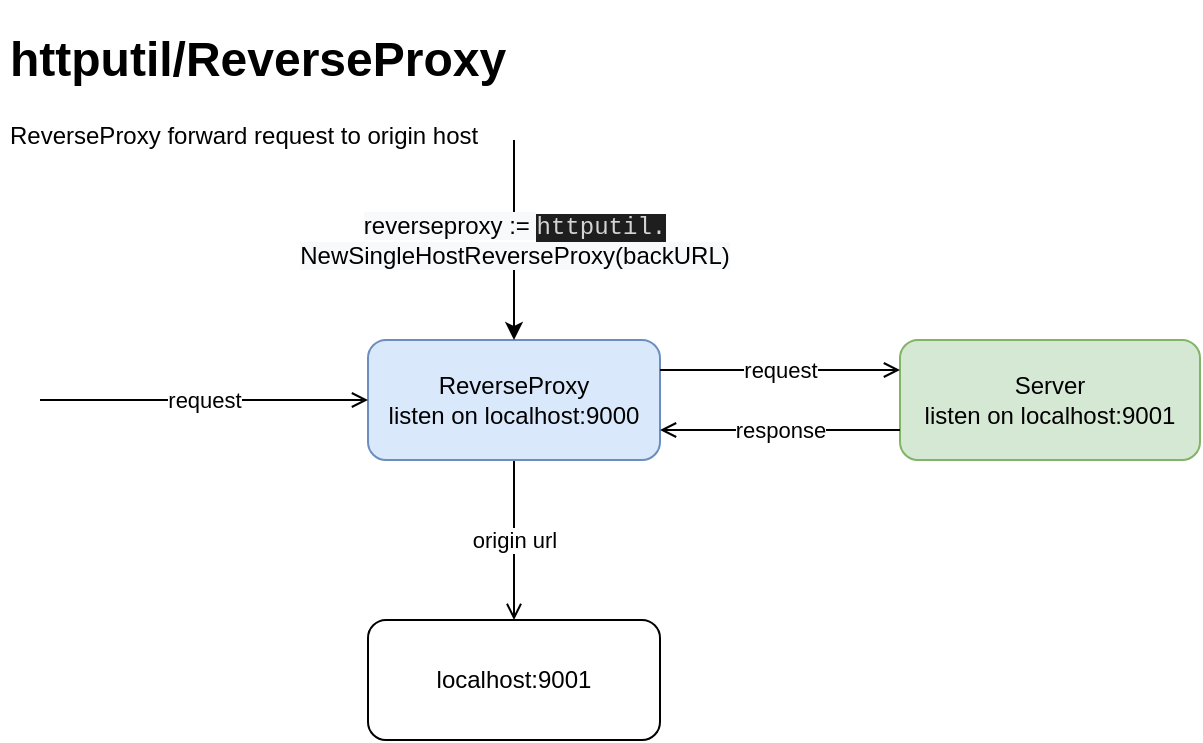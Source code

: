 <mxfile version="12.7.9" type="github">
  <diagram id="JH2WmtWK9mQz59F3xrbH" name="第 1 页">
    <mxGraphModel dx="946" dy="591" grid="1" gridSize="10" guides="1" tooltips="1" connect="1" arrows="1" fold="1" page="1" pageScale="1" pageWidth="827" pageHeight="1169" math="0" shadow="0">
      <root>
        <mxCell id="0" />
        <mxCell id="1" parent="0" />
        <mxCell id="q1jjnuo798_5Nm3vddkO-12" value="origin url" style="edgeStyle=orthogonalEdgeStyle;rounded=0;orthogonalLoop=1;jettySize=auto;html=1;startArrow=none;startFill=0;endArrow=open;endFill=0;" edge="1" parent="1" source="q1jjnuo798_5Nm3vddkO-1" target="q1jjnuo798_5Nm3vddkO-11">
          <mxGeometry relative="1" as="geometry" />
        </mxCell>
        <mxCell id="q1jjnuo798_5Nm3vddkO-1" value="ReverseProxy&lt;br&gt;listen on localhost:9000" style="rounded=1;whiteSpace=wrap;html=1;fillColor=#dae8fc;strokeColor=#6c8ebf;" vertex="1" parent="1">
          <mxGeometry x="244" y="210" width="146" height="60" as="geometry" />
        </mxCell>
        <mxCell id="q1jjnuo798_5Nm3vddkO-11" value="localhost:9001" style="rounded=1;whiteSpace=wrap;html=1;" vertex="1" parent="1">
          <mxGeometry x="244" y="350" width="146" height="60" as="geometry" />
        </mxCell>
        <mxCell id="q1jjnuo798_5Nm3vddkO-2" value="request" style="endArrow=open;html=1;endFill=0;" edge="1" parent="1">
          <mxGeometry width="50" height="50" relative="1" as="geometry">
            <mxPoint x="80" y="240" as="sourcePoint" />
            <mxPoint x="244" y="240" as="targetPoint" />
          </mxGeometry>
        </mxCell>
        <mxCell id="q1jjnuo798_5Nm3vddkO-3" value="Server&lt;br&gt;listen on localhost:9001" style="rounded=1;whiteSpace=wrap;html=1;fillColor=#d5e8d4;strokeColor=#82b366;" vertex="1" parent="1">
          <mxGeometry x="510" y="210" width="150" height="60" as="geometry" />
        </mxCell>
        <mxCell id="q1jjnuo798_5Nm3vddkO-5" value="request" style="endArrow=open;startArrow=none;html=1;entryX=0;entryY=0.25;entryDx=0;entryDy=0;exitX=1;exitY=0.25;exitDx=0;exitDy=0;startFill=0;endFill=0;" edge="1" parent="1" source="q1jjnuo798_5Nm3vddkO-1" target="q1jjnuo798_5Nm3vddkO-3">
          <mxGeometry width="50" height="50" relative="1" as="geometry">
            <mxPoint x="360" y="270" as="sourcePoint" />
            <mxPoint x="410" y="220" as="targetPoint" />
          </mxGeometry>
        </mxCell>
        <mxCell id="q1jjnuo798_5Nm3vddkO-7" value="response" style="endArrow=open;startArrow=none;html=1;entryX=1;entryY=0.75;entryDx=0;entryDy=0;startFill=0;endFill=0;exitX=0;exitY=0.75;exitDx=0;exitDy=0;" edge="1" parent="1" source="q1jjnuo798_5Nm3vddkO-3" target="q1jjnuo798_5Nm3vddkO-1">
          <mxGeometry width="50" height="50" relative="1" as="geometry">
            <mxPoint x="450" y="260" as="sourcePoint" />
            <mxPoint x="520" y="250" as="targetPoint" />
          </mxGeometry>
        </mxCell>
        <mxCell id="q1jjnuo798_5Nm3vddkO-10" value="&lt;h1&gt;httputil/ReverseProxy&lt;/h1&gt;&lt;p&gt;ReverseProxy forward request&amp;nbsp;&lt;span&gt;to origin host&lt;/span&gt;&lt;/p&gt;" style="text;html=1;strokeColor=none;fillColor=none;spacing=5;spacingTop=-20;whiteSpace=wrap;overflow=hidden;rounded=0;" vertex="1" parent="1">
          <mxGeometry x="60" y="50" width="270" height="120" as="geometry" />
        </mxCell>
        <mxCell id="q1jjnuo798_5Nm3vddkO-17" value="&lt;div style=&quot;color: rgb(212 , 212 , 212) ; background-color: rgb(30 , 30 , 30) ; font-family: &amp;#34;menlo&amp;#34; , &amp;#34;monaco&amp;#34; , &amp;#34;courier new&amp;#34; , monospace ; font-size: 12px ; line-height: 18px ; white-space: pre&quot;&gt;&lt;/div&gt;&lt;span style=&quot;font-size: 12px ; text-align: left ; background-color: rgb(248 , 249 , 250)&quot;&gt;reverseproxy :=&amp;nbsp;&lt;/span&gt;&lt;span style=&quot;color: rgb(212 , 212 , 212) ; font-family: &amp;#34;menlo&amp;#34; , &amp;#34;monaco&amp;#34; , &amp;#34;courier new&amp;#34; , monospace ; font-size: 12px ; white-space: pre ; background-color: rgb(30 , 30 , 30)&quot;&gt;httputil.&lt;/span&gt;&lt;span style=&quot;font-size: 12px ; text-align: left ; background-color: rgb(248 , 249 , 250)&quot;&gt;&lt;br&gt;NewSingleHostReverseProxy(backURL)&lt;/span&gt;" style="endArrow=classic;html=1;entryX=0.5;entryY=0;entryDx=0;entryDy=0;" edge="1" parent="1" target="q1jjnuo798_5Nm3vddkO-1">
          <mxGeometry width="50" height="50" relative="1" as="geometry">
            <mxPoint x="317" y="110" as="sourcePoint" />
            <mxPoint x="410" y="220" as="targetPoint" />
          </mxGeometry>
        </mxCell>
      </root>
    </mxGraphModel>
  </diagram>
</mxfile>
